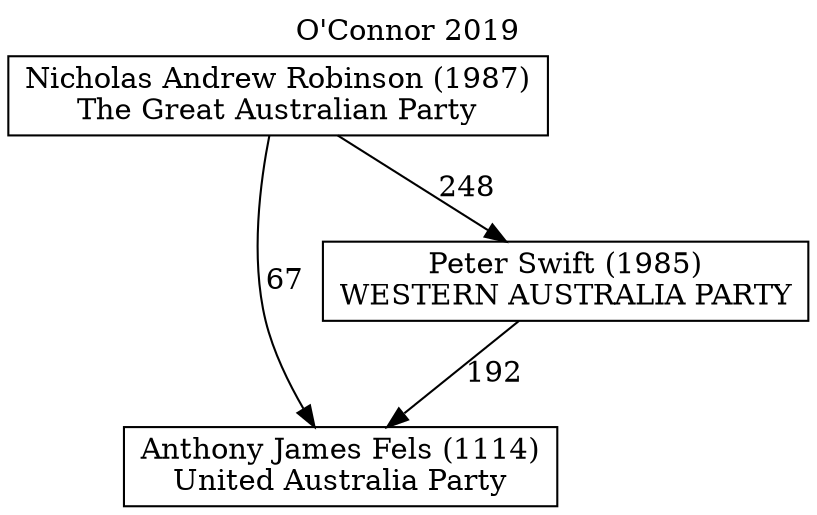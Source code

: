 // House preference flow
digraph "Anthony James Fels (1114)_O'Connor_2019" {
	graph [label="O'Connor 2019" labelloc=t mclimit=10]
	node [shape=box]
	"Anthony James Fels (1114)" [label="Anthony James Fels (1114)
United Australia Party"]
	"Peter Swift (1985)" [label="Peter Swift (1985)
WESTERN AUSTRALIA PARTY"]
	"Nicholas Andrew Robinson (1987)" [label="Nicholas Andrew Robinson (1987)
The Great Australian Party"]
	"Peter Swift (1985)" -> "Anthony James Fels (1114)" [label=192]
	"Nicholas Andrew Robinson (1987)" -> "Peter Swift (1985)" [label=248]
	"Nicholas Andrew Robinson (1987)" -> "Anthony James Fels (1114)" [label=67]
}
